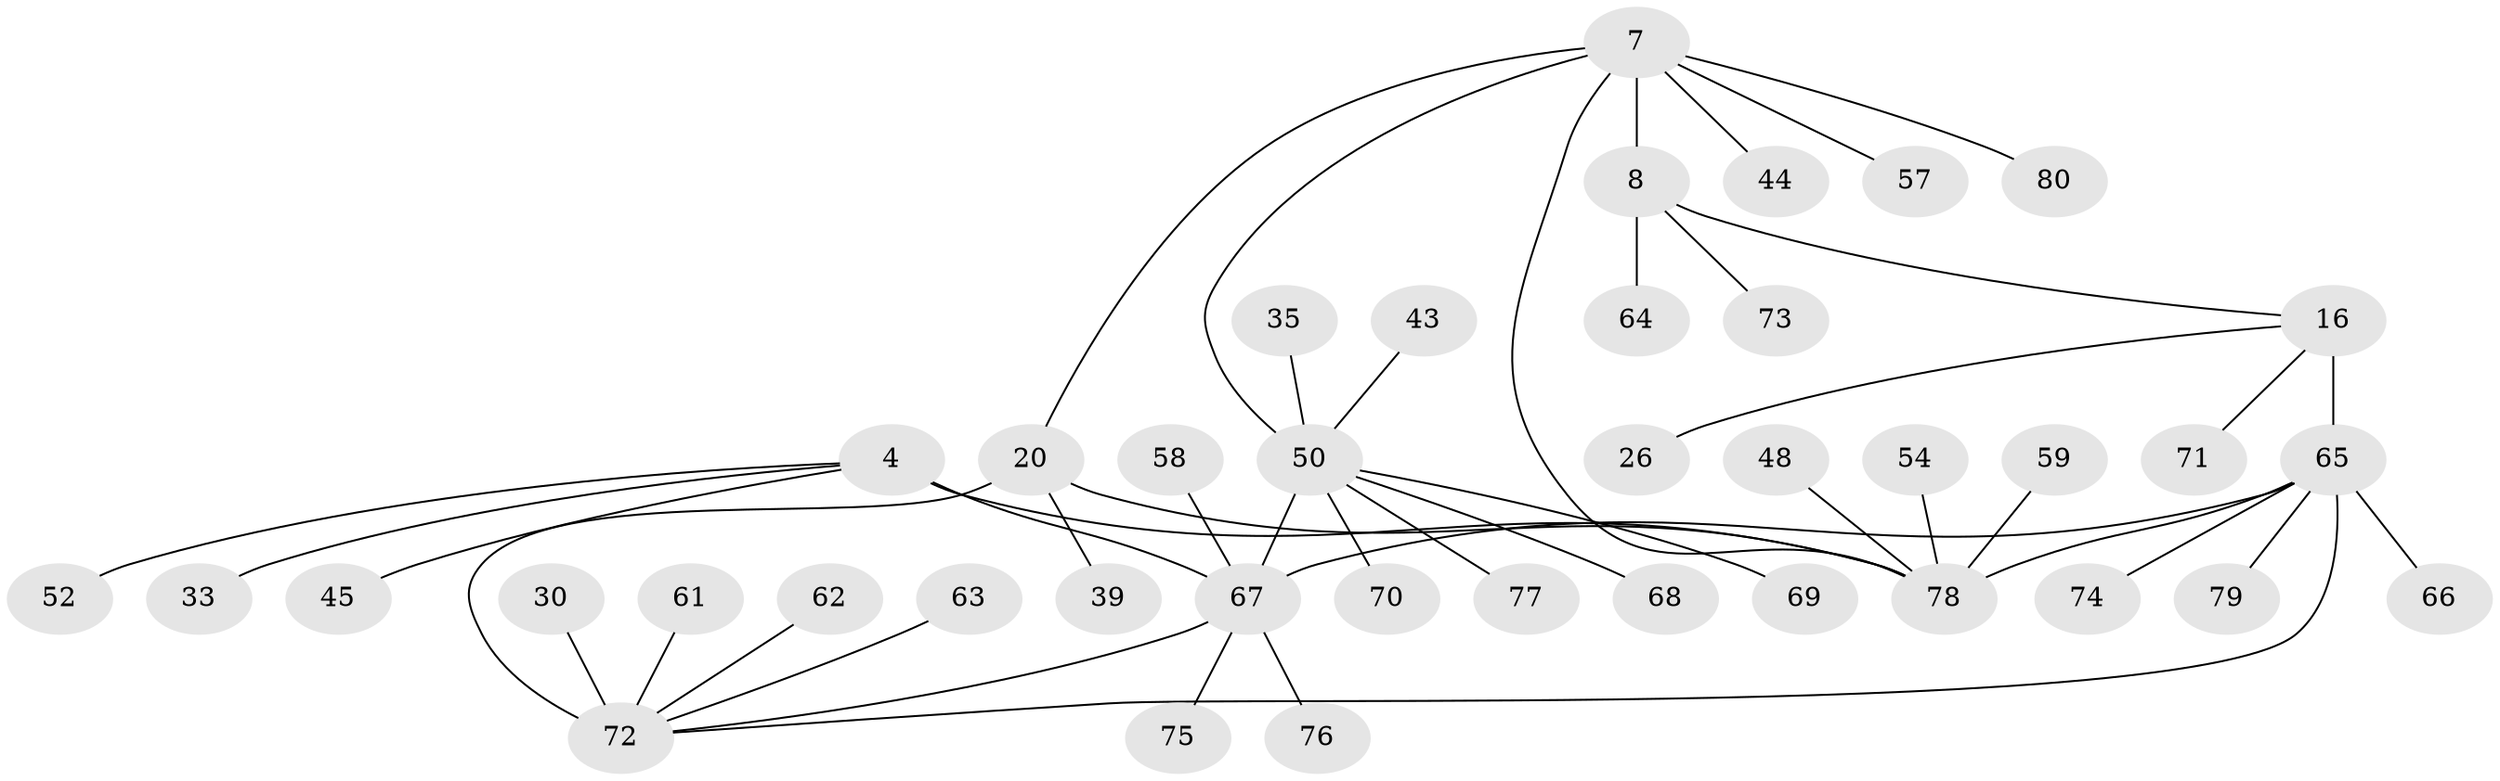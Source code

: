 // original degree distribution, {6: 0.0375, 7: 0.025, 4: 0.05, 5: 0.0625, 8: 0.05, 11: 0.0125, 10: 0.0125, 1: 0.5875, 3: 0.0375, 2: 0.125}
// Generated by graph-tools (version 1.1) at 2025/58/03/04/25 21:58:18]
// undirected, 40 vertices, 45 edges
graph export_dot {
graph [start="1"]
  node [color=gray90,style=filled];
  4 [super="+1"];
  7 [super="+6"];
  8 [super="+5"];
  16 [super="+13"];
  20 [super="+18"];
  26;
  30;
  33;
  35;
  39;
  43;
  44;
  45;
  48;
  50 [super="+11"];
  52;
  54;
  57;
  58 [super="+46"];
  59;
  61;
  62;
  63 [super="+37"];
  64 [super="+34"];
  65 [super="+15+21+51+53"];
  66;
  67 [super="+60+32+40+42+49+56"];
  68;
  69 [super="+27"];
  70;
  71 [super="+55"];
  72 [super="+41+19"];
  73;
  74 [super="+47"];
  75;
  76;
  77;
  78 [super="+3+24"];
  79;
  80;
  4 -- 33;
  4 -- 52;
  4 -- 45;
  4 -- 67;
  4 -- 78 [weight=4];
  7 -- 8 [weight=4];
  7 -- 44;
  7 -- 57;
  7 -- 80;
  7 -- 20;
  7 -- 50 [weight=2];
  7 -- 78;
  8 -- 73;
  8 -- 16;
  8 -- 64;
  16 -- 26;
  16 -- 71;
  16 -- 65 [weight=4];
  20 -- 39;
  20 -- 78;
  20 -- 72 [weight=4];
  30 -- 72;
  35 -- 50;
  43 -- 50;
  48 -- 78;
  50 -- 68;
  50 -- 69;
  50 -- 70;
  50 -- 77;
  50 -- 67 [weight=4];
  54 -- 78;
  58 -- 67;
  59 -- 78;
  61 -- 72;
  62 -- 72;
  63 -- 72;
  65 -- 66;
  65 -- 67;
  65 -- 74;
  65 -- 79;
  65 -- 78;
  65 -- 72;
  67 -- 75;
  67 -- 76;
  67 -- 72;
}
